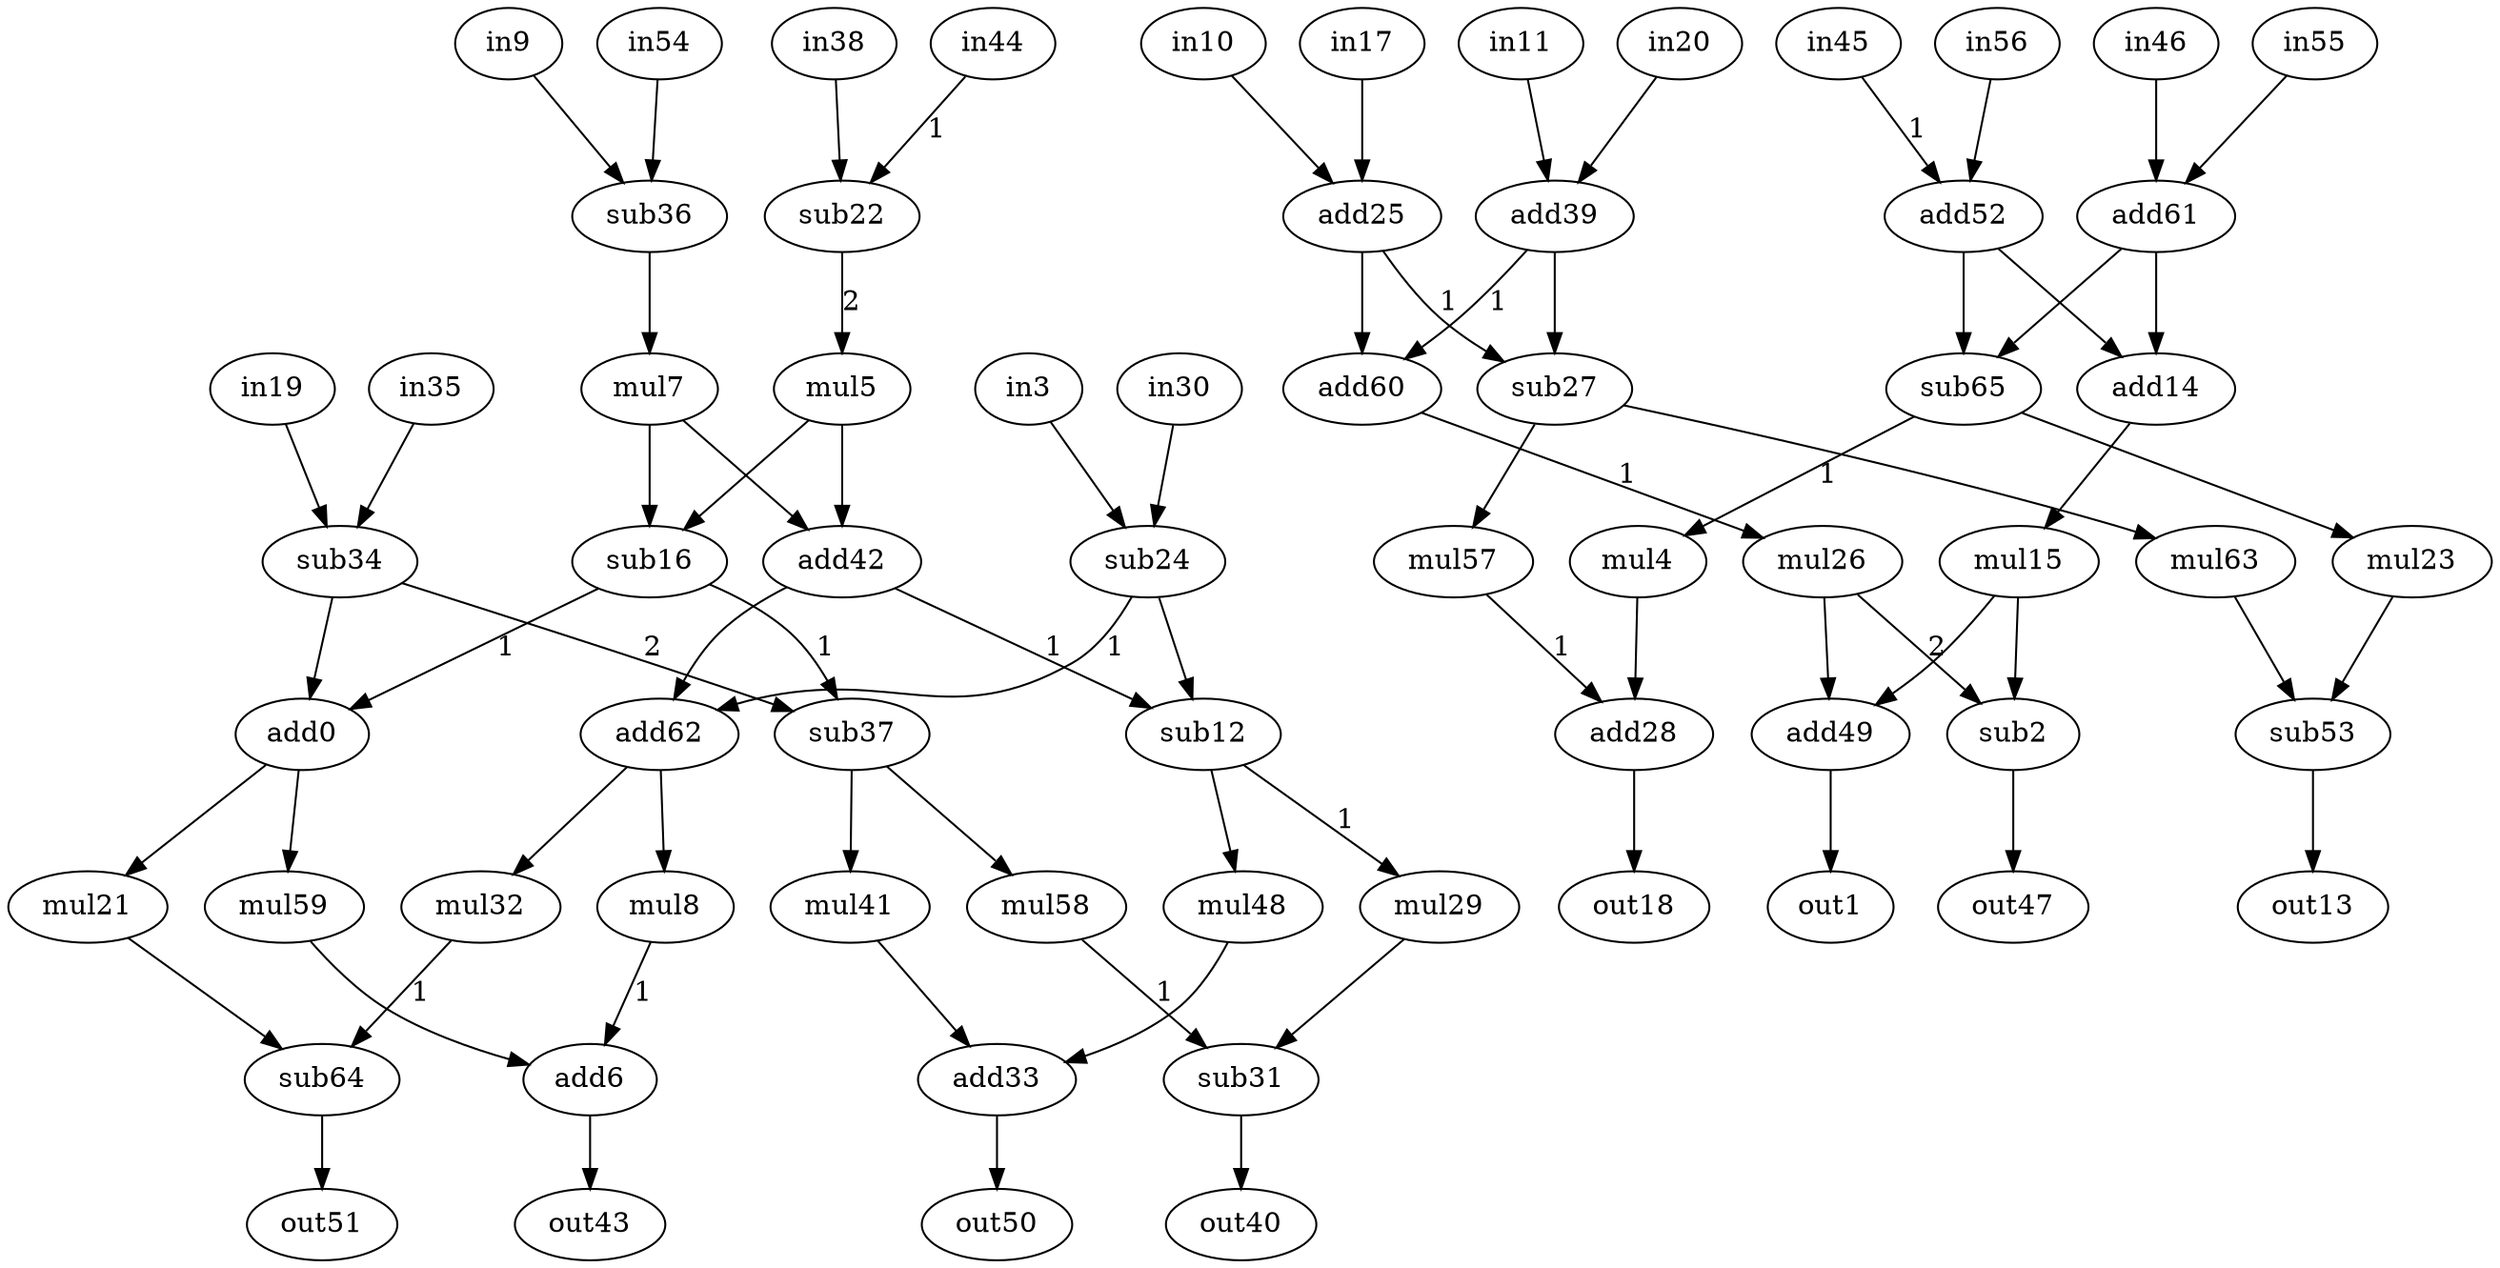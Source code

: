 strict digraph "cosine1" {
0 [alap=4, asap=4, label=add0, op=add];
1 [alap=5, asap=5, label=out1, op=out];
2 [alap=4, asap=4, label=sub2, op=sub];
3 [alap=2, asap=0, label=in3, op=in];
4 [alap=3, asap=3, label=mul4, op=muli, value=2];
5 [alap=2, asap=2, label=mul5, op=muli, value=2];
6 [alap=6, asap=6, label=add6, op=add];
7 [alap=2, asap=2, label=mul7, op=muli, value=2];
8 [alap=5, asap=5, label=mul8, op=muli, value=2];
9 [alap=0, asap=0, label=in9, op=in];
10 [alap=0, asap=0, label=in10, op=in];
11 [alap=0, asap=0, label=in11, op=in];
12 [alap=4, asap=4, label=sub12, op=sub];
13 [alap=5, asap=5, label=out13, op=out];
14 [alap=2, asap=2, label=add14, op=add];
15 [alap=3, asap=3, label=mul15, op=muli, value=2];
16 [alap=3, asap=3, label=sub16, op=sub];
17 [alap=0, asap=0, label=in17, op=in];
18 [alap=5, asap=5, label=out18, op=out];
19 [alap=2, asap=0, label=in19, op=in];
20 [alap=0, asap=0, label=in20, op=in];
21 [alap=5, asap=5, label=mul21, op=muli, value=2];
22 [alap=1, asap=1, label=sub22, op=sub];
23 [alap=3, asap=3, label=mul23, op=muli, value=2];
24 [alap=3, asap=1, label=sub24, op=sub];
25 [alap=1, asap=1, label=add25, op=add];
26 [alap=3, asap=3, label=mul26, op=muli, value=2];
27 [alap=2, asap=2, label=sub27, op=sub];
28 [alap=4, asap=4, label=add28, op=add];
29 [alap=5, asap=5, label=mul29, op=muli, value=2];
30 [alap=2, asap=0, label=in30, op=in];
31 [alap=6, asap=6, label=sub31, op=sub];
32 [alap=5, asap=5, label=mul32, op=muli, value=2];
33 [alap=6, asap=6, label=add33, op=add];
34 [alap=3, asap=1, label=sub34, op=sub];
35 [alap=2, asap=0, label=in35, op=in];
36 [alap=1, asap=1, label=sub36, op=sub];
37 [alap=4, asap=4, label=sub37, op=sub];
38 [alap=0, asap=0, label=in38, op=in];
39 [alap=1, asap=1, label=add39, op=add];
40 [alap=7, asap=7, label=out40, op=out];
41 [alap=5, asap=5, label=mul41, op=muli, value=2];
42 [alap=3, asap=3, label=add42, op=add];
43 [alap=7, asap=7, label=out43, op=out];
44 [alap=0, asap=0, label=in44, op=in];
45 [alap=0, asap=0, label=in45, op=in];
46 [alap=0, asap=0, label=in46, op=in];
47 [alap=5, asap=5, label=out47, op=out];
48 [alap=5, asap=5, label=mul48, op=muli, value=2];
49 [alap=4, asap=4, label=add49, op=add];
50 [alap=7, asap=7, label=out50, op=out];
51 [alap=7, asap=7, label=out51, op=out];
52 [alap=1, asap=1, label=add52, op=add];
53 [alap=4, asap=4, label=sub53, op=sub];
54 [alap=0, asap=0, label=in54, op=in];
55 [alap=0, asap=0, label=in55, op=in];
56 [alap=0, asap=0, label=in56, op=in];
57 [alap=3, asap=3, label=mul57, op=muli, value=2];
58 [alap=5, asap=5, label=mul58, op=muli, value=2];
59 [alap=5, asap=5, label=mul59, op=muli, value=2];
60 [alap=2, asap=2, label=add60, op=add];
61 [alap=1, asap=1, label=add61, op=add];
62 [alap=4, asap=4, label=add62, op=add];
63 [alap=3, asap=3, label=mul63, op=muli, value=2];
64 [alap=6, asap=6, label=sub64, op=sub];
65 [alap=2, asap=2, label=sub65, op=sub];
0 -> 21  [port=0, w=0];
0 -> 59  [port=0, w=0];
2 -> 47  [port=0, w=0];
3 -> 24  [port=0, w=0];
4 -> 28  [port=0, w=0];
5 -> 42  [port=0, w=0];
5 -> 16  [port=0, w=0];
6 -> 43  [port=0, w=0];
7 -> 42  [port=1, w=0];
7 -> 16  [port=1, w=0];
8 -> 6  [label=1, port=0, w=1];
9 -> 36  [port=0, w=0];
10 -> 25  [port=0, w=0];
11 -> 39  [port=0, w=0];
12 -> 48  [port=0, w=0];
12 -> 29  [label=1, port=0, w=1];
14 -> 15  [port=0, w=0];
15 -> 49  [port=0, w=0];
15 -> 2  [port=0, w=0];
16 -> 0  [label=1, port=0, w=1];
16 -> 37  [label=1, port=0, w=1];
17 -> 25  [port=1, w=0];
19 -> 34  [port=0, w=0];
20 -> 39  [port=1, w=0];
21 -> 64  [port=0, w=0];
22 -> 5  [label=2, port=0, w=2];
23 -> 53  [port=0, w=0];
24 -> 62  [label=1, port=0, w=1];
24 -> 12  [port=0, w=0];
25 -> 60  [port=0, w=0];
25 -> 27  [label=1, port=0, w=1];
26 -> 49  [port=1, w=0];
26 -> 2  [label=2, port=1, w=2];
27 -> 63  [port=0, w=0];
27 -> 57  [port=0, w=0];
28 -> 18  [port=0, w=0];
29 -> 31  [port=0, w=0];
30 -> 24  [port=1, w=0];
31 -> 40  [port=0, w=0];
32 -> 64  [label=1, port=1, w=1];
33 -> 50  [port=0, w=0];
34 -> 37  [label=2, port=1, w=2];
34 -> 0  [port=1, w=0];
35 -> 34  [port=1, w=0];
36 -> 7  [port=0, w=0];
37 -> 41  [port=0, w=0];
37 -> 58  [port=0, w=0];
38 -> 22  [port=0, w=0];
39 -> 60  [label=1, port=1, w=1];
39 -> 27  [port=1, w=0];
41 -> 33  [port=0, w=0];
42 -> 12  [label=1, port=1, w=1];
42 -> 62  [port=1, w=0];
44 -> 22  [label=1, port=1, w=1];
45 -> 52  [label=1, port=0, w=1];
46 -> 61  [port=0, w=0];
48 -> 33  [port=1, w=0];
49 -> 1  [port=0, w=0];
52 -> 65  [port=0, w=0];
52 -> 14  [port=0, w=0];
53 -> 13  [port=0, w=0];
54 -> 36  [port=1, w=0];
55 -> 61  [port=1, w=0];
56 -> 52  [port=1, w=0];
57 -> 28  [label=1, port=1, w=1];
58 -> 31  [label=1, port=1, w=1];
59 -> 6  [port=1, w=0];
60 -> 26  [label=1, port=0, w=1];
61 -> 14  [port=1, w=0];
61 -> 65  [port=1, w=0];
62 -> 8  [port=0, w=0];
62 -> 32  [port=0, w=0];
63 -> 53  [port=1, w=0];
64 -> 51  [port=0, w=0];
65 -> 23  [port=0, w=0];
65 -> 4  [label=1, port=0, w=1];
}
